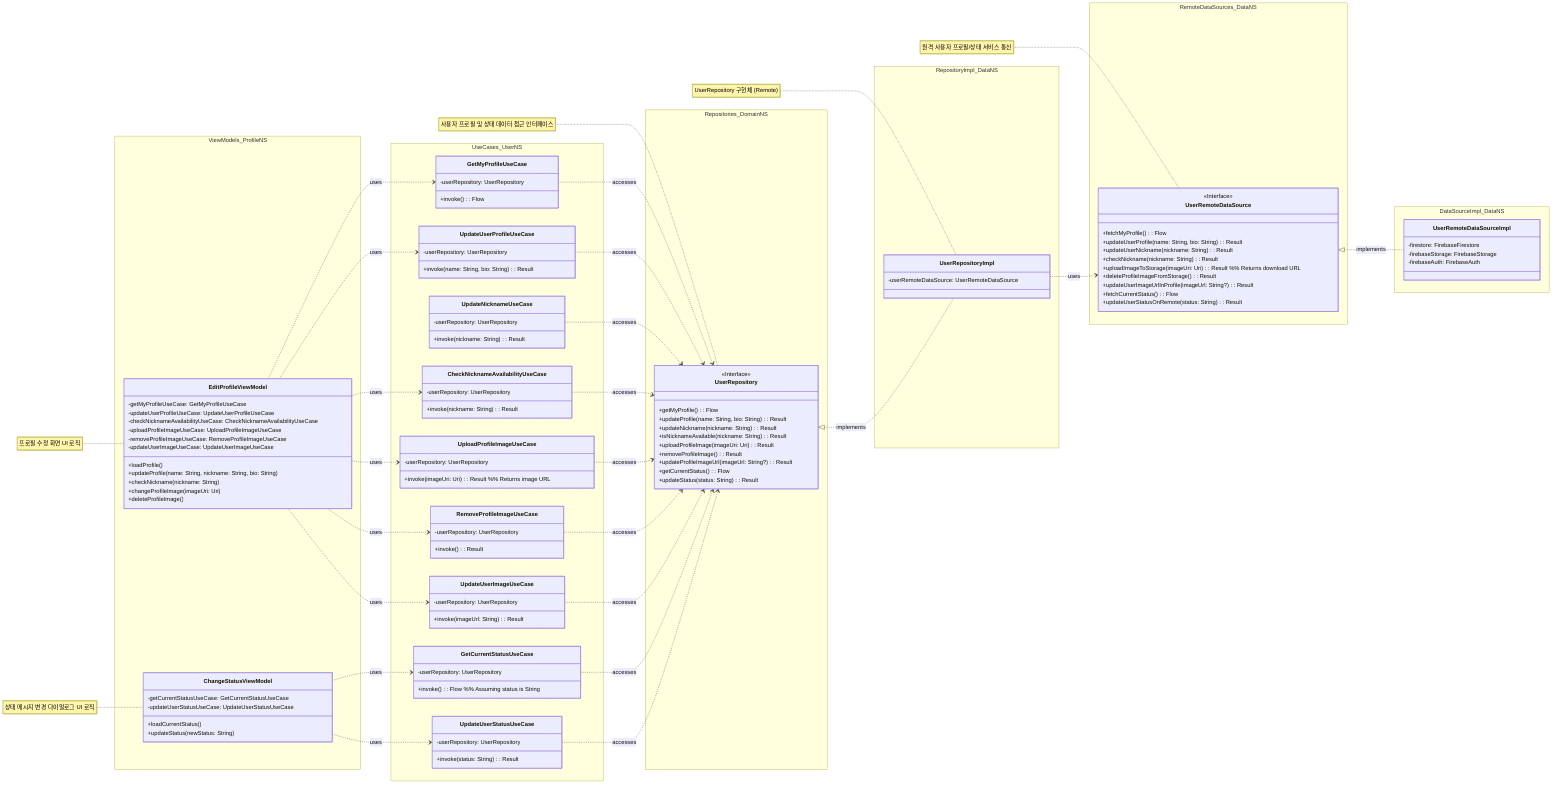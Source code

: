 classDiagram
    title Profile Feature Architecture 

    %% Feature Layer (ViewModels)
    subgraph Feature Layer - ViewModels
        direction LR
        %% ViewModels 네임스페이스
        namespace ViewModels_ProfileNS {
            class EditProfileViewModel {
                -getMyProfileUseCase: GetMyProfileUseCase
                -updateUserProfileUseCase: UpdateUserProfileUseCase
                -checkNicknameAvailabilityUseCase: CheckNicknameAvailabilityUseCase
                -uploadProfileImageUseCase: UploadProfileImageUseCase
                -removeProfileImageUseCase: RemoveProfileImageUseCase
                -updateUserImageUseCase: UpdateUserImageUseCase
                +loadProfile()
                +updateProfile(name: String, nickname: String, bio: String)
                +checkNickname(nickname: String)
                +changeProfileImage(imageUri: Uri)
                +deleteProfileImage()
            }
            class ChangeStatusViewModel {
                -getCurrentStatusUseCase: GetCurrentStatusUseCase
                -updateUserStatusUseCase: UpdateUserStatusUseCase
                +loadCurrentStatus()
                +updateStatus(newStatus: String)
            }
        }
    end
    note for EditProfileViewModel "프로필 수정 화면 UI 로직"
    note for ChangeStatusViewModel "상태 메시지 변경 다이얼로그 UI 로직"

    %% Domain Layer (UseCases & Repository Interfaces)
    subgraph Domain Layer
        direction LR
        %% User UseCases 네임스페이스 (Profile 기능에서 주로 사용)
        namespace UseCases_UserNS {
            class GetMyProfileUseCase {
                -userRepository: UserRepository
                +invoke(): Flow<User>
            }
            class UpdateUserProfileUseCase {
                -userRepository: UserRepository
                +invoke(name: String, bio: String): Result<Unit>
            }
            class UpdateNicknameUseCase {
                -userRepository: UserRepository
                +invoke(nickname: String): Result<Unit>
            }
            class CheckNicknameAvailabilityUseCase {
                -userRepository: UserRepository
                +invoke(nickname: String): Result<Boolean>
            }
            class UploadProfileImageUseCase {
                -userRepository: UserRepository
                +invoke(imageUri: Uri): Result<String> %% Returns image URL
            }
            class RemoveProfileImageUseCase {
                -userRepository: UserRepository
                +invoke(): Result<Unit>
            }
            class UpdateUserImageUseCase {
                -userRepository: UserRepository
                +invoke(imageUrl: String): Result<Unit>
            }
            class GetCurrentStatusUseCase {
                -userRepository: UserRepository
                +invoke(): Flow<String> %% Assuming status is String
            }
            class UpdateUserStatusUseCase {
                -userRepository: UserRepository
                +invoke(status: String): Result<Unit>
            }
        }

        %% Repositories 네임스페이스
        namespace Repositories_DomainNS {
            class UserRepository {
                <<Interface>>
                +getMyProfile(): Flow<User>
                +updateProfile(name: String, bio: String): Result<Unit>
                +updateNickname(nickname: String): Result<Unit>
                +isNicknameAvailable(nickname: String): Result<Boolean>
                +uploadProfileImage(imageUri: Uri): Result<String>
                +removeProfileImage(): Result<Unit>
                +updateProfileImageUrl(imageUrl: String?): Result<Unit>
                +getCurrentStatus(): Flow<String>
                +updateStatus(status: String): Result<Unit>
            }
        }
        note for UserRepository "사용자 프로필 및 상태 데이터 접근 인터페이스"
    end

    %% Data Layer (Repository Implementation & Remote DataSources - Local Excluded)
    subgraph Data Layer
        direction LR
        %% Repository Implementations 네임스페이스
        namespace RepositoryImpl_DataNS {
            class UserRepositoryImpl {
                -userRemoteDataSource: UserRemoteDataSource
                %% LocalDataSource excluded
            }
        }
        note for UserRepositoryImpl "UserRepository 구현체 (Remote)"

        %% Remote DataSources 네임스페이스
        namespace RemoteDataSources_DataNS {
            class UserRemoteDataSource {
                <<Interface>>
                +fetchMyProfile(): Flow<UserDTO>
                +updateUserProfile(name: String, bio: String): Result<Unit>
                +updateUserNickname(nickname: String): Result<Unit>
                +checkNickname(nickname: String): Result<Boolean>
                +uploadImageToStorage(imageUri: Uri): Result<String> %% Returns download URL
                +deleteProfileImageFromStorage(): Result<Unit>
                +updateUserImageUrlInProfile(imageUrl: String?): Result<Unit>
                +fetchCurrentStatus(): Flow<String>
                +updateUserStatusOnRemote(status: String): Result<Unit>
            }
        }
        note for UserRemoteDataSource "원격 사용자 프로필/상태 서비스 통신"

        %% DataSource Implementations 네임스페이스
        namespace DataSourceImpl_DataNS {
            class UserRemoteDataSourceImpl {
                -firestore: FirebaseFirestore
                -firebaseStorage: FirebaseStorage
                -firebaseAuth: FirebaseAuth
            }
        }
    end

    %% ===== Relationships =====
    %% ViewModel -> UseCase
    EditProfileViewModel ..> GetMyProfileUseCase : uses
    EditProfileViewModel ..> UpdateUserProfileUseCase : uses
    EditProfileViewModel ..> CheckNicknameAvailabilityUseCase : uses
    EditProfileViewModel ..> UploadProfileImageUseCase : uses
    EditProfileViewModel ..> RemoveProfileImageUseCase : uses
    EditProfileViewModel ..> UpdateUserImageUseCase : uses
    %% EditProfileViewModel might also use UpdateNicknameUseCase if it's separate

    ChangeStatusViewModel ..> GetCurrentStatusUseCase : uses
    ChangeStatusViewModel ..> UpdateUserStatusUseCase : uses

    %% UseCase -> Repository Interface
    GetMyProfileUseCase ..> UserRepository : accesses
    UpdateUserProfileUseCase ..> UserRepository : accesses
    UpdateNicknameUseCase ..> UserRepository : accesses
    CheckNicknameAvailabilityUseCase ..> UserRepository : accesses
    UploadProfileImageUseCase ..> UserRepository : accesses
    RemoveProfileImageUseCase ..> UserRepository : accesses
    UpdateUserImageUseCase ..> UserRepository : accesses
    GetCurrentStatusUseCase ..> UserRepository : accesses
    UpdateUserStatusUseCase ..> UserRepository : accesses

    %% Repository Implementation -> Repository Interface
    UserRepository <|.. UserRepositoryImpl : implements

    %% Repository Implementation -> DataSource Interface (Remote Only)
    UserRepositoryImpl ..> UserRemoteDataSource : uses

    %% DataSource Implementation -> DataSource Interface
    UserRemoteDataSource <|.. UserRemoteDataSourceImpl : implements